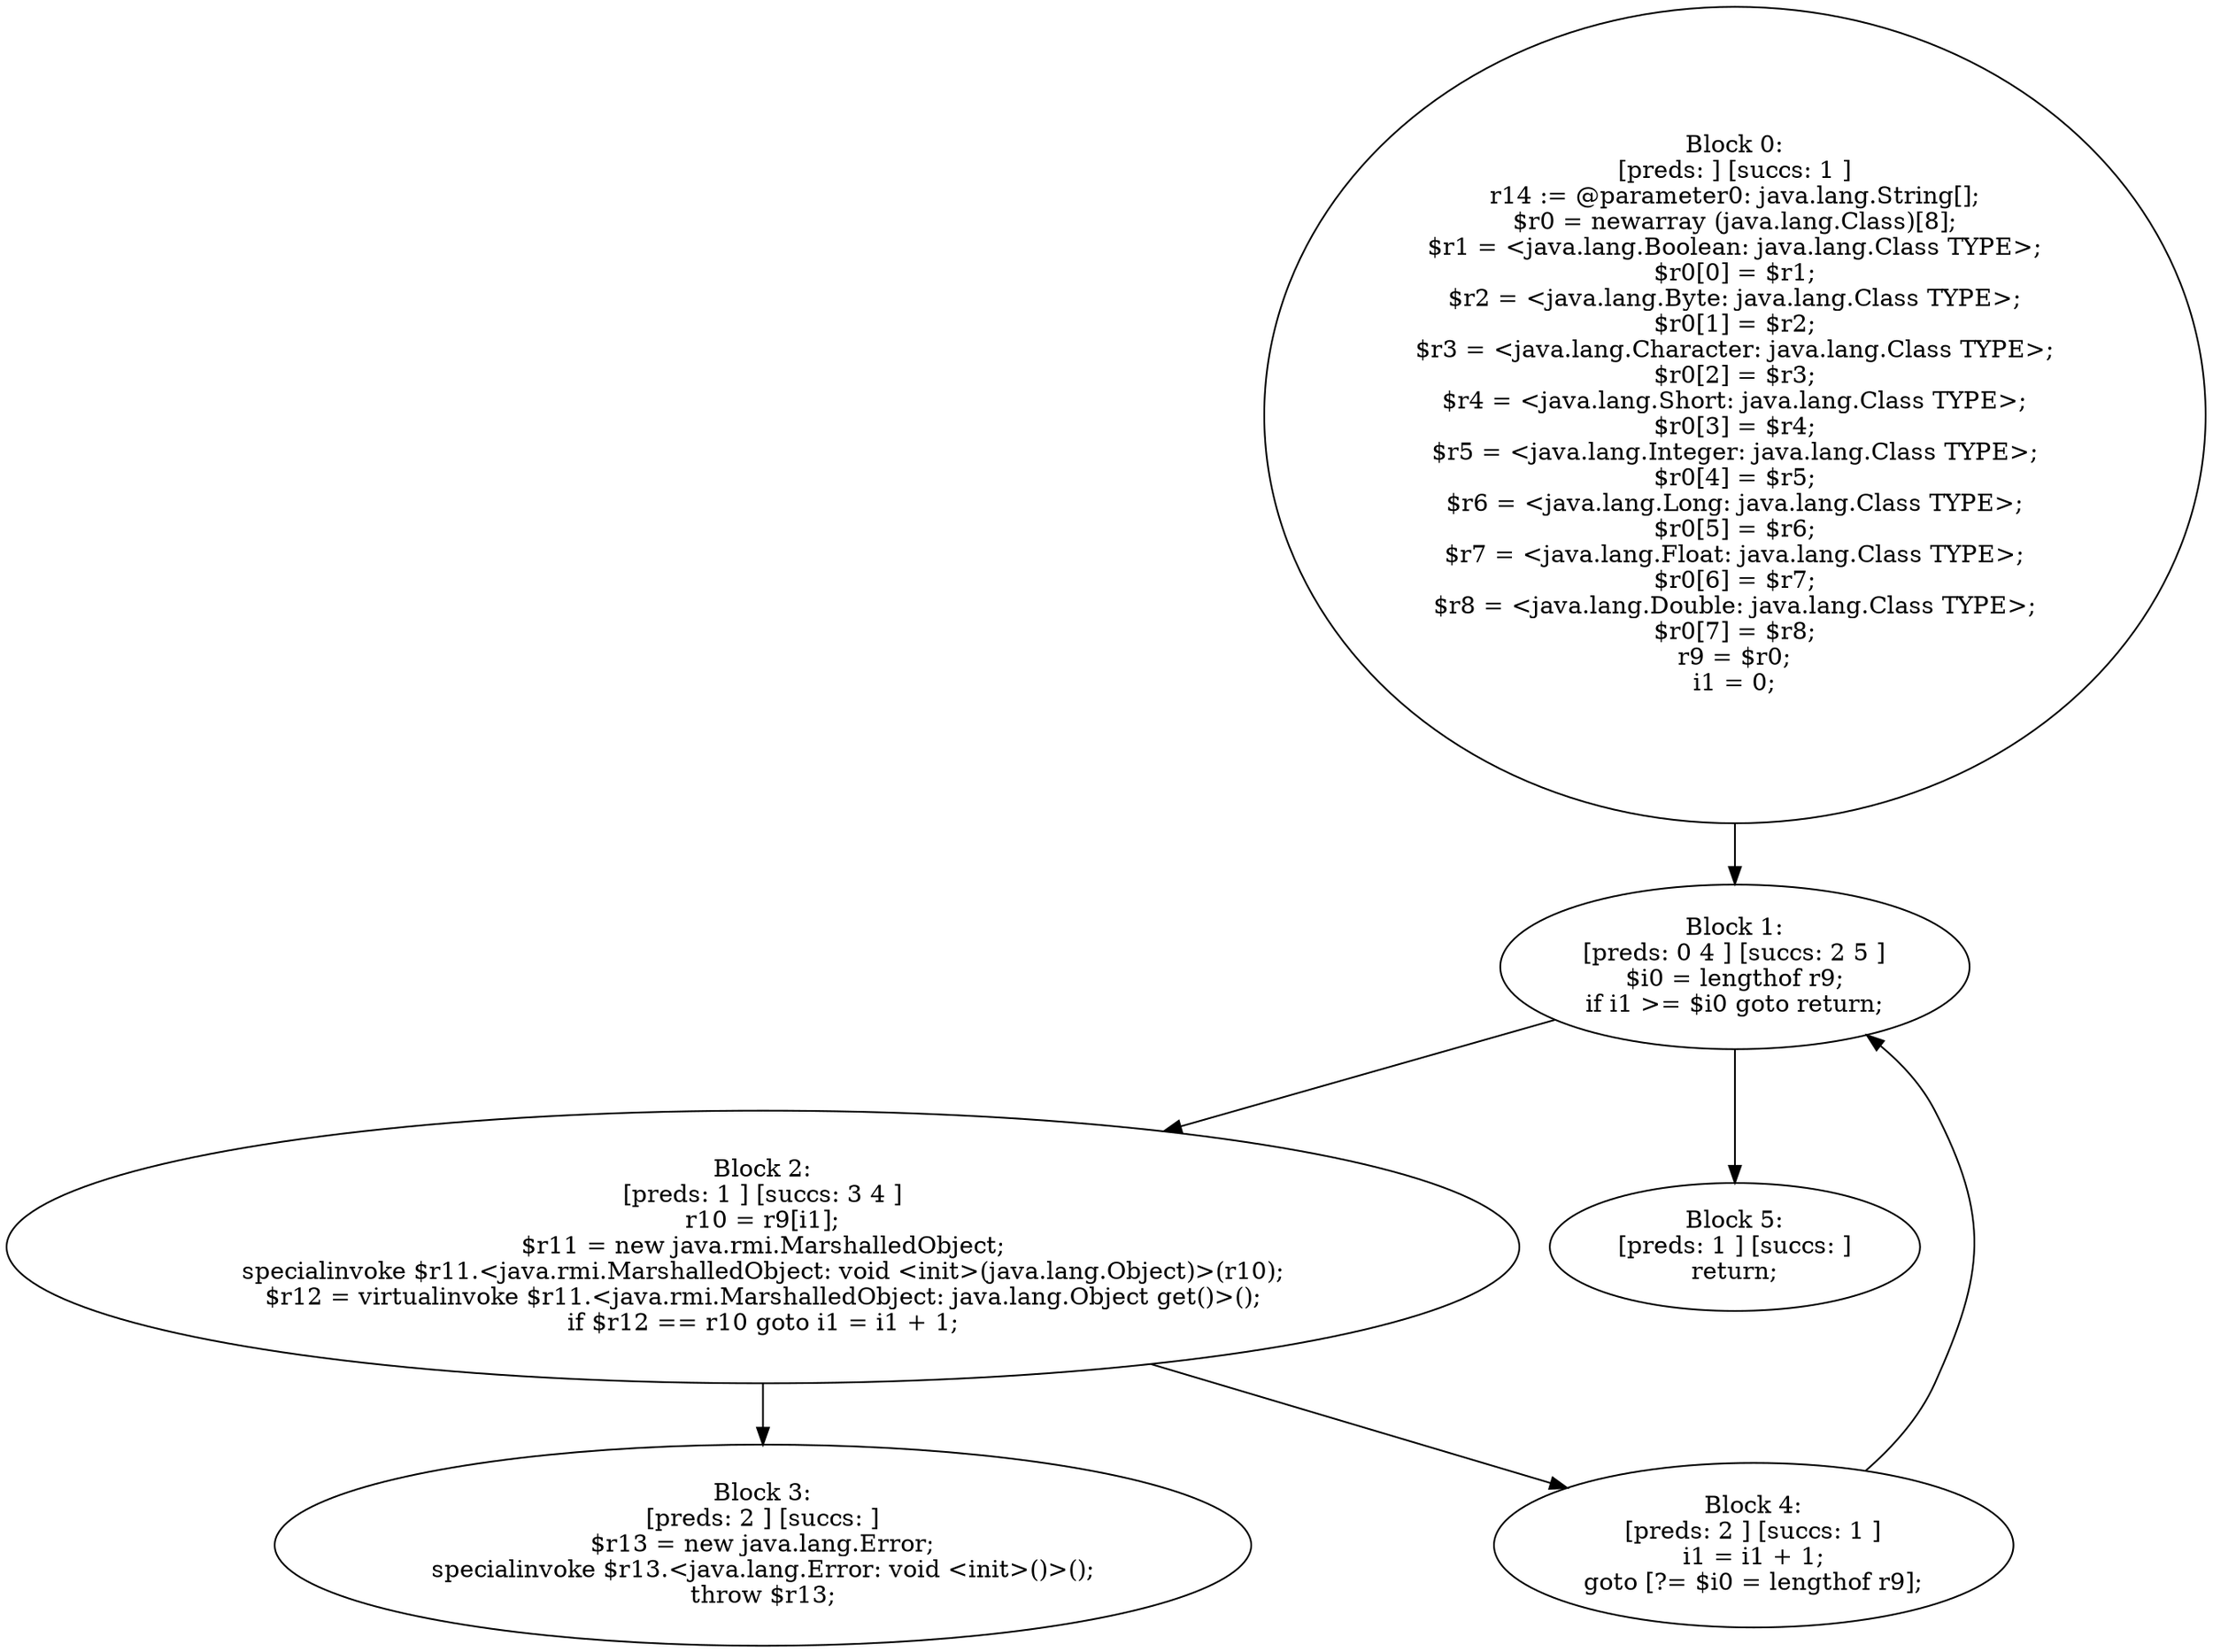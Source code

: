 digraph "unitGraph" {
    "Block 0:
[preds: ] [succs: 1 ]
r14 := @parameter0: java.lang.String[];
$r0 = newarray (java.lang.Class)[8];
$r1 = <java.lang.Boolean: java.lang.Class TYPE>;
$r0[0] = $r1;
$r2 = <java.lang.Byte: java.lang.Class TYPE>;
$r0[1] = $r2;
$r3 = <java.lang.Character: java.lang.Class TYPE>;
$r0[2] = $r3;
$r4 = <java.lang.Short: java.lang.Class TYPE>;
$r0[3] = $r4;
$r5 = <java.lang.Integer: java.lang.Class TYPE>;
$r0[4] = $r5;
$r6 = <java.lang.Long: java.lang.Class TYPE>;
$r0[5] = $r6;
$r7 = <java.lang.Float: java.lang.Class TYPE>;
$r0[6] = $r7;
$r8 = <java.lang.Double: java.lang.Class TYPE>;
$r0[7] = $r8;
r9 = $r0;
i1 = 0;
"
    "Block 1:
[preds: 0 4 ] [succs: 2 5 ]
$i0 = lengthof r9;
if i1 >= $i0 goto return;
"
    "Block 2:
[preds: 1 ] [succs: 3 4 ]
r10 = r9[i1];
$r11 = new java.rmi.MarshalledObject;
specialinvoke $r11.<java.rmi.MarshalledObject: void <init>(java.lang.Object)>(r10);
$r12 = virtualinvoke $r11.<java.rmi.MarshalledObject: java.lang.Object get()>();
if $r12 == r10 goto i1 = i1 + 1;
"
    "Block 3:
[preds: 2 ] [succs: ]
$r13 = new java.lang.Error;
specialinvoke $r13.<java.lang.Error: void <init>()>();
throw $r13;
"
    "Block 4:
[preds: 2 ] [succs: 1 ]
i1 = i1 + 1;
goto [?= $i0 = lengthof r9];
"
    "Block 5:
[preds: 1 ] [succs: ]
return;
"
    "Block 0:
[preds: ] [succs: 1 ]
r14 := @parameter0: java.lang.String[];
$r0 = newarray (java.lang.Class)[8];
$r1 = <java.lang.Boolean: java.lang.Class TYPE>;
$r0[0] = $r1;
$r2 = <java.lang.Byte: java.lang.Class TYPE>;
$r0[1] = $r2;
$r3 = <java.lang.Character: java.lang.Class TYPE>;
$r0[2] = $r3;
$r4 = <java.lang.Short: java.lang.Class TYPE>;
$r0[3] = $r4;
$r5 = <java.lang.Integer: java.lang.Class TYPE>;
$r0[4] = $r5;
$r6 = <java.lang.Long: java.lang.Class TYPE>;
$r0[5] = $r6;
$r7 = <java.lang.Float: java.lang.Class TYPE>;
$r0[6] = $r7;
$r8 = <java.lang.Double: java.lang.Class TYPE>;
$r0[7] = $r8;
r9 = $r0;
i1 = 0;
"->"Block 1:
[preds: 0 4 ] [succs: 2 5 ]
$i0 = lengthof r9;
if i1 >= $i0 goto return;
";
    "Block 1:
[preds: 0 4 ] [succs: 2 5 ]
$i0 = lengthof r9;
if i1 >= $i0 goto return;
"->"Block 2:
[preds: 1 ] [succs: 3 4 ]
r10 = r9[i1];
$r11 = new java.rmi.MarshalledObject;
specialinvoke $r11.<java.rmi.MarshalledObject: void <init>(java.lang.Object)>(r10);
$r12 = virtualinvoke $r11.<java.rmi.MarshalledObject: java.lang.Object get()>();
if $r12 == r10 goto i1 = i1 + 1;
";
    "Block 1:
[preds: 0 4 ] [succs: 2 5 ]
$i0 = lengthof r9;
if i1 >= $i0 goto return;
"->"Block 5:
[preds: 1 ] [succs: ]
return;
";
    "Block 2:
[preds: 1 ] [succs: 3 4 ]
r10 = r9[i1];
$r11 = new java.rmi.MarshalledObject;
specialinvoke $r11.<java.rmi.MarshalledObject: void <init>(java.lang.Object)>(r10);
$r12 = virtualinvoke $r11.<java.rmi.MarshalledObject: java.lang.Object get()>();
if $r12 == r10 goto i1 = i1 + 1;
"->"Block 3:
[preds: 2 ] [succs: ]
$r13 = new java.lang.Error;
specialinvoke $r13.<java.lang.Error: void <init>()>();
throw $r13;
";
    "Block 2:
[preds: 1 ] [succs: 3 4 ]
r10 = r9[i1];
$r11 = new java.rmi.MarshalledObject;
specialinvoke $r11.<java.rmi.MarshalledObject: void <init>(java.lang.Object)>(r10);
$r12 = virtualinvoke $r11.<java.rmi.MarshalledObject: java.lang.Object get()>();
if $r12 == r10 goto i1 = i1 + 1;
"->"Block 4:
[preds: 2 ] [succs: 1 ]
i1 = i1 + 1;
goto [?= $i0 = lengthof r9];
";
    "Block 4:
[preds: 2 ] [succs: 1 ]
i1 = i1 + 1;
goto [?= $i0 = lengthof r9];
"->"Block 1:
[preds: 0 4 ] [succs: 2 5 ]
$i0 = lengthof r9;
if i1 >= $i0 goto return;
";
}
